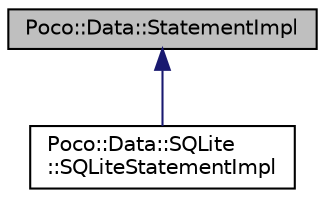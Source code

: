digraph "Poco::Data::StatementImpl"
{
 // LATEX_PDF_SIZE
  edge [fontname="Helvetica",fontsize="10",labelfontname="Helvetica",labelfontsize="10"];
  node [fontname="Helvetica",fontsize="10",shape=record];
  Node1 [label="Poco::Data::StatementImpl",height=0.2,width=0.4,color="black", fillcolor="grey75", style="filled", fontcolor="black",tooltip=" "];
  Node1 -> Node2 [dir="back",color="midnightblue",fontsize="10",style="solid"];
  Node2 [label="Poco::Data::SQLite\l::SQLiteStatementImpl",height=0.2,width=0.4,color="black", fillcolor="white", style="filled",URL="$classPoco_1_1Data_1_1SQLite_1_1SQLiteStatementImpl.html",tooltip="Implements statement functionality needed for SQLite."];
}
